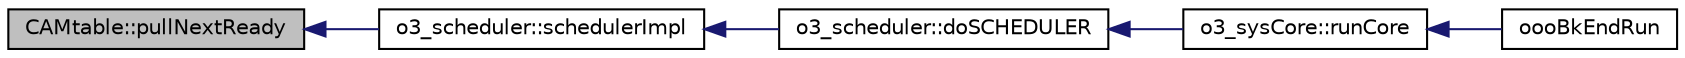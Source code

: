 digraph G
{
  edge [fontname="Helvetica",fontsize="10",labelfontname="Helvetica",labelfontsize="10"];
  node [fontname="Helvetica",fontsize="10",shape=record];
  rankdir=LR;
  Node1 [label="CAMtable::pullNextReady",height=0.2,width=0.4,color="black", fillcolor="grey75", style="filled" fontcolor="black"];
  Node1 -> Node2 [dir=back,color="midnightblue",fontsize="10",style="solid",fontname="Helvetica"];
  Node2 [label="o3_scheduler::schedulerImpl",height=0.2,width=0.4,color="black", fillcolor="white", style="filled",URL="$classo3__scheduler.html#ade8fe27e00ac0430122634af01c0639c"];
  Node2 -> Node3 [dir=back,color="midnightblue",fontsize="10",style="solid",fontname="Helvetica"];
  Node3 [label="o3_scheduler::doSCHEDULER",height=0.2,width=0.4,color="black", fillcolor="white", style="filled",URL="$classo3__scheduler.html#a336443d7d6e8f6b892c7c71b97099e40"];
  Node3 -> Node4 [dir=back,color="midnightblue",fontsize="10",style="solid",fontname="Helvetica"];
  Node4 [label="o3_sysCore::runCore",height=0.2,width=0.4,color="black", fillcolor="white", style="filled",URL="$classo3__sysCore.html#ab97edaa7f8ea74d7315b71d7d03a736c"];
  Node4 -> Node5 [dir=back,color="midnightblue",fontsize="10",style="solid",fontname="Helvetica"];
  Node5 [label="oooBkEndRun",height=0.2,width=0.4,color="black", fillcolor="white", style="filled",URL="$oooBkEnd_8h.html#aaa2cf7fe88073cf54894d48f17271d93"];
}
